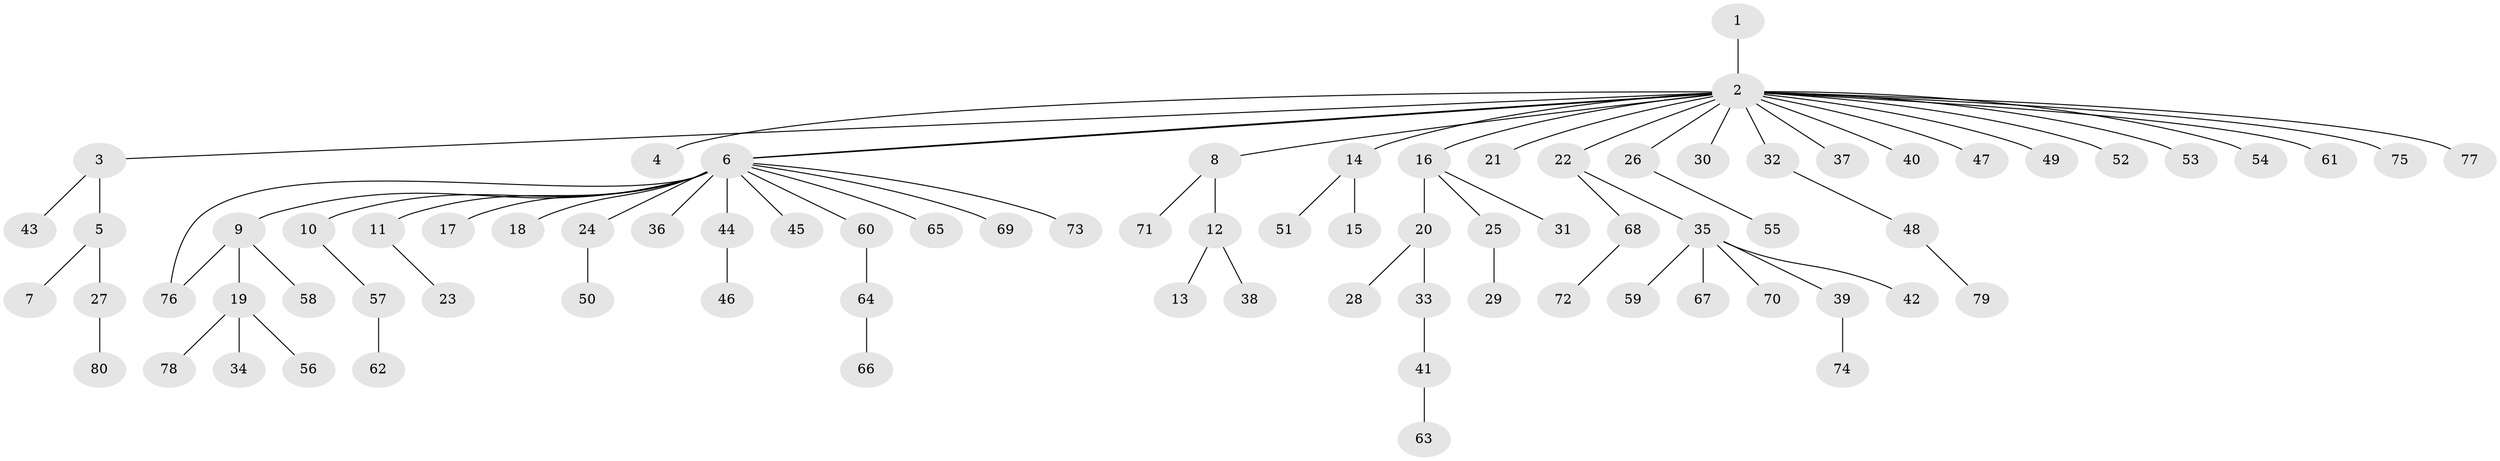 // coarse degree distribution, {1: 0.8125, 23: 0.03125, 3: 0.03125, 4: 0.0625, 2: 0.0625}
// Generated by graph-tools (version 1.1) at 2025/18/03/04/25 18:18:25]
// undirected, 80 vertices, 81 edges
graph export_dot {
graph [start="1"]
  node [color=gray90,style=filled];
  1;
  2;
  3;
  4;
  5;
  6;
  7;
  8;
  9;
  10;
  11;
  12;
  13;
  14;
  15;
  16;
  17;
  18;
  19;
  20;
  21;
  22;
  23;
  24;
  25;
  26;
  27;
  28;
  29;
  30;
  31;
  32;
  33;
  34;
  35;
  36;
  37;
  38;
  39;
  40;
  41;
  42;
  43;
  44;
  45;
  46;
  47;
  48;
  49;
  50;
  51;
  52;
  53;
  54;
  55;
  56;
  57;
  58;
  59;
  60;
  61;
  62;
  63;
  64;
  65;
  66;
  67;
  68;
  69;
  70;
  71;
  72;
  73;
  74;
  75;
  76;
  77;
  78;
  79;
  80;
  1 -- 2;
  2 -- 3;
  2 -- 4;
  2 -- 6;
  2 -- 6;
  2 -- 8;
  2 -- 14;
  2 -- 16;
  2 -- 21;
  2 -- 22;
  2 -- 26;
  2 -- 30;
  2 -- 32;
  2 -- 37;
  2 -- 40;
  2 -- 47;
  2 -- 49;
  2 -- 52;
  2 -- 53;
  2 -- 54;
  2 -- 61;
  2 -- 75;
  2 -- 77;
  3 -- 5;
  3 -- 43;
  5 -- 7;
  5 -- 27;
  6 -- 9;
  6 -- 10;
  6 -- 11;
  6 -- 17;
  6 -- 18;
  6 -- 24;
  6 -- 36;
  6 -- 44;
  6 -- 45;
  6 -- 60;
  6 -- 65;
  6 -- 69;
  6 -- 73;
  6 -- 76;
  8 -- 12;
  8 -- 71;
  9 -- 19;
  9 -- 58;
  9 -- 76;
  10 -- 57;
  11 -- 23;
  12 -- 13;
  12 -- 38;
  14 -- 15;
  14 -- 51;
  16 -- 20;
  16 -- 25;
  16 -- 31;
  19 -- 34;
  19 -- 56;
  19 -- 78;
  20 -- 28;
  20 -- 33;
  22 -- 35;
  22 -- 68;
  24 -- 50;
  25 -- 29;
  26 -- 55;
  27 -- 80;
  32 -- 48;
  33 -- 41;
  35 -- 39;
  35 -- 42;
  35 -- 59;
  35 -- 67;
  35 -- 70;
  39 -- 74;
  41 -- 63;
  44 -- 46;
  48 -- 79;
  57 -- 62;
  60 -- 64;
  64 -- 66;
  68 -- 72;
}
